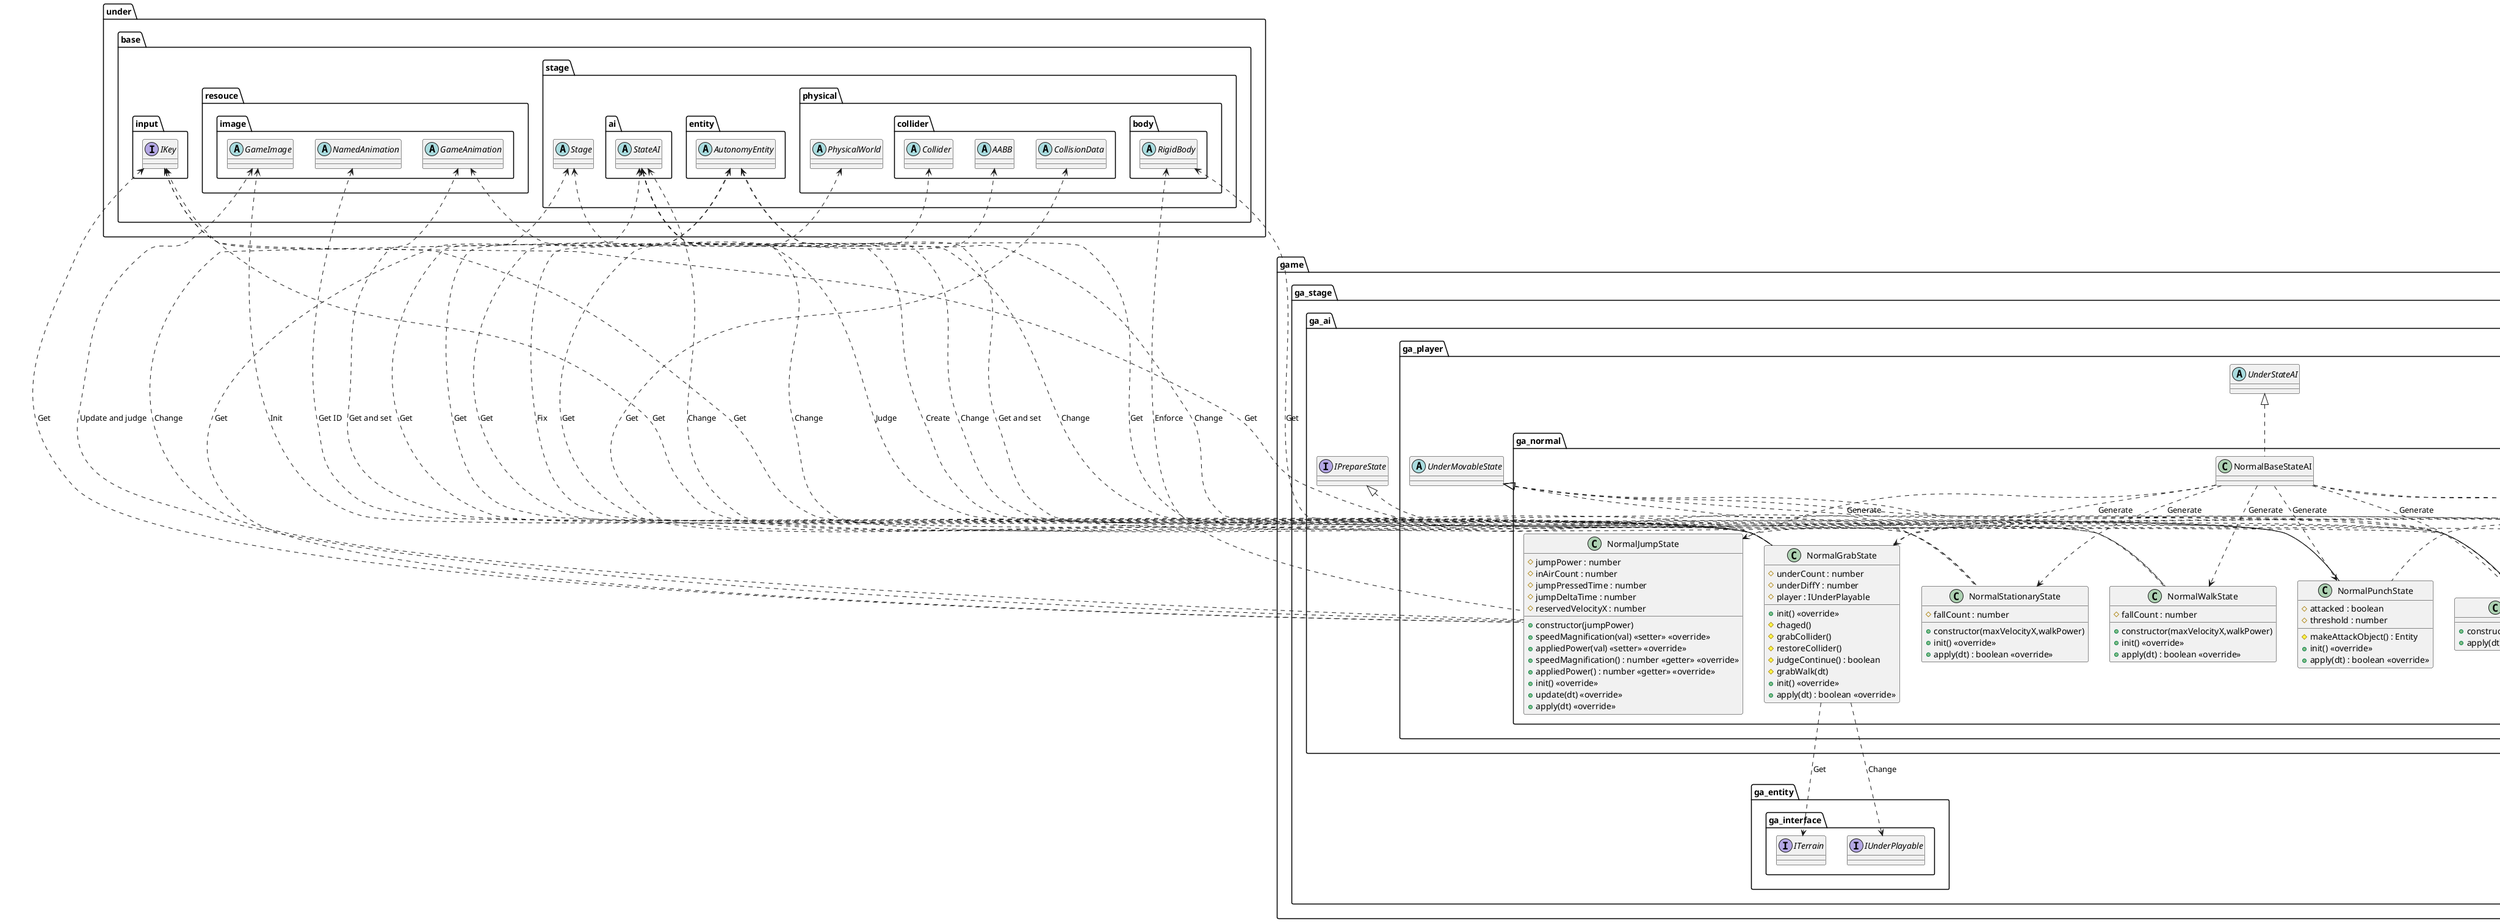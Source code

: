 @startuml AINormal
package game {
    package ga_stage {
        package ga_ai {
            package ga_player {
                package ga_normal {
                    class NormalBaseStateAI
                    class NormalStationaryState {
                        +constructor(maxVelocityX,walkPower)
                        #fallCount : number
                        +init() <<override>>
                        +apply(dt) : boolean <<override>>
                    }
                    class NormalWalkState {
                        +constructor(maxVelocityX,walkPower)
                        #fallCount : number
                        +init() <<override>>
                        +apply(dt) : boolean <<override>>
                    }
                    class NormalJumpState {
                        +constructor(jumpPower)
                        #jumpPower : number
                        #inAirCount : number
                        #jumpPressedTime : number
                        #jumpDeltaTime : number
                        #reservedVelocityX : number
                        +speedMagnification(val) <<setter>> <<override>>
                        +appliedPower(val) <<setter>> <<override>>
                        +speedMagnification() : number <<getter>> <<override>>
                        +appliedPower() : number <<getter>> <<override>>
                        +init() <<override>>
                        +update(dt) <<override>>
                        +apply(dt) <<override>>
                    }
                    class NormalJumpingState {
                        +constructor(maxVelocityX,movePower)
                        +apply(dt) <<override>>
                    }
                    class NormalFallState {
                        +constructor(maxVelocityX,movePower)
                        +apply(dt) <<override>>
                    }
                    class NormalPunchState {
                        #attacked : boolean
                        #threshold : number
                        #makeAttackObject() : Entity
                        +init() <<override>>
                        +apply(dt) : boolean <<override>>
                    }
                    class NormalGrabState {
                        #underCount : number
                        #underDiffY : number
                        #player : IUnderPlayable
                        +init() <<override>>
                        #chaged()
                        #grabCollider()
                        #restoreCollider()
                        #judgeContinue() : boolean
                        #grabWalk(dt)
                        +init() <<override>>
                        +apply(dt) : boolean <<override>>
                    }
                    class NormalSpecialState {
                        +apply(dt) : boolean <<override>>
                    }
                }
            }
        }
    }
}

package under {
    package base {
        package input {
            interface IKey
        }
        package resouce {
            package image {
                abstract GameImage
                abstract GameAnimation
                abstract NamedAnimation
            }
        }
        package stage {
            abstract Stage
            package ai {
                abstract StateAI
            }
            package entity {
                abstract AutonomyEntity
            }
            package physical {
                abstract PhysicalWorld
                package collider {
                    abstract Collider
                    abstract AABB
                    abstract CollisionData
                }
                package body {
                    abstract RigidBody
                }
            }
        }
    }
}
package game {
    package ga_stage {
        package  ga_ai {
            interface IPrepareState
            package ga_player {
                abstract UnderStateAI
                abstract UnderPlayerState
                abstract UnderMovableState
            }
        }
        package ga_entity {
            package ga_interface {
                interface ITerrain
                interface IUnderPlayable
            }
        }
    }
}

NormalBaseStateAI ..> NormalStationaryState : Generate
NormalBaseStateAI ..> NormalWalkState : Generate
NormalBaseStateAI ..> NormalJumpState : Generate
NormalBaseStateAI ..> NormalJumpingState : Generate
NormalBaseStateAI ..> NormalFallState : Generate
NormalBaseStateAI ..> NormalPunchState : Generate
NormalBaseStateAI ..> NormalGrabState : Generate
NormalBaseStateAI ..> NormalSpecialState : Generate

StateAI <.... NormalStationaryState : Change
IKey <.... NormalStationaryState : Get
StateAI <.... NormalWalkState : Change
IKey <.... NormalWalkState : Get

GameImage <.... NormalJumpState : Update and judge
StateAI <.... NormalJumpState : Change
IKey <.... NormalJumpState : Get
AutonomyEntity <.... NormalJumpState : Get
RigidBody <.... NormalJumpState : Enforce

StateAI <.... NormalJumpingState : Change
AutonomyEntity <.... NormalJumpingState : Get
RigidBody <.... NormalJumpingState : Get
StateAI <.... NormalFallState : Change

AutonomyEntity <.... NormalPunchState : Get and set
StateAI <.... NormalPunchState : Change
Stage <.... NormalPunchState : Create
GameAnimation <.... NormalPunchState : Judge

AutonomyEntity <.... NormalGrabState : Get
Collider <.... NormalGrabState : Fix
AABB <.... NormalGrabState : Get
Stage <.... NormalGrabState : Get
PhysicalWorld <.... NormalGrabState : Get
CollisionData <.... NormalGrabState : Get
GameImage <.... NormalGrabState : Init
GameAnimation <.... NormalGrabState : Get and set
NamedAnimation <.... NormalGrabState : Get ID
NormalGrabState ..> IUnderPlayable : Change
NormalGrabState ..> ITerrain : Get

IKey <.... NormalSpecialState : Get

UnderStateAI <|.. NormalBaseStateAI
UnderMovableState <|.. NormalStationaryState
UnderMovableState <|.. NormalWalkState
UnderMovableState <|.. NormalJumpingState
UnderMovableState <|.. NormalFallState
UnderPlayerState <|.. NormalJumpState
IPrepareState <|.. NormalJumpingState
UnderPlayerState <|.. NormalPunchState
UnderPlayerState <|.. NormalGrabState
UnderPlayerState <|.. NormalSpecialState

@enduml
